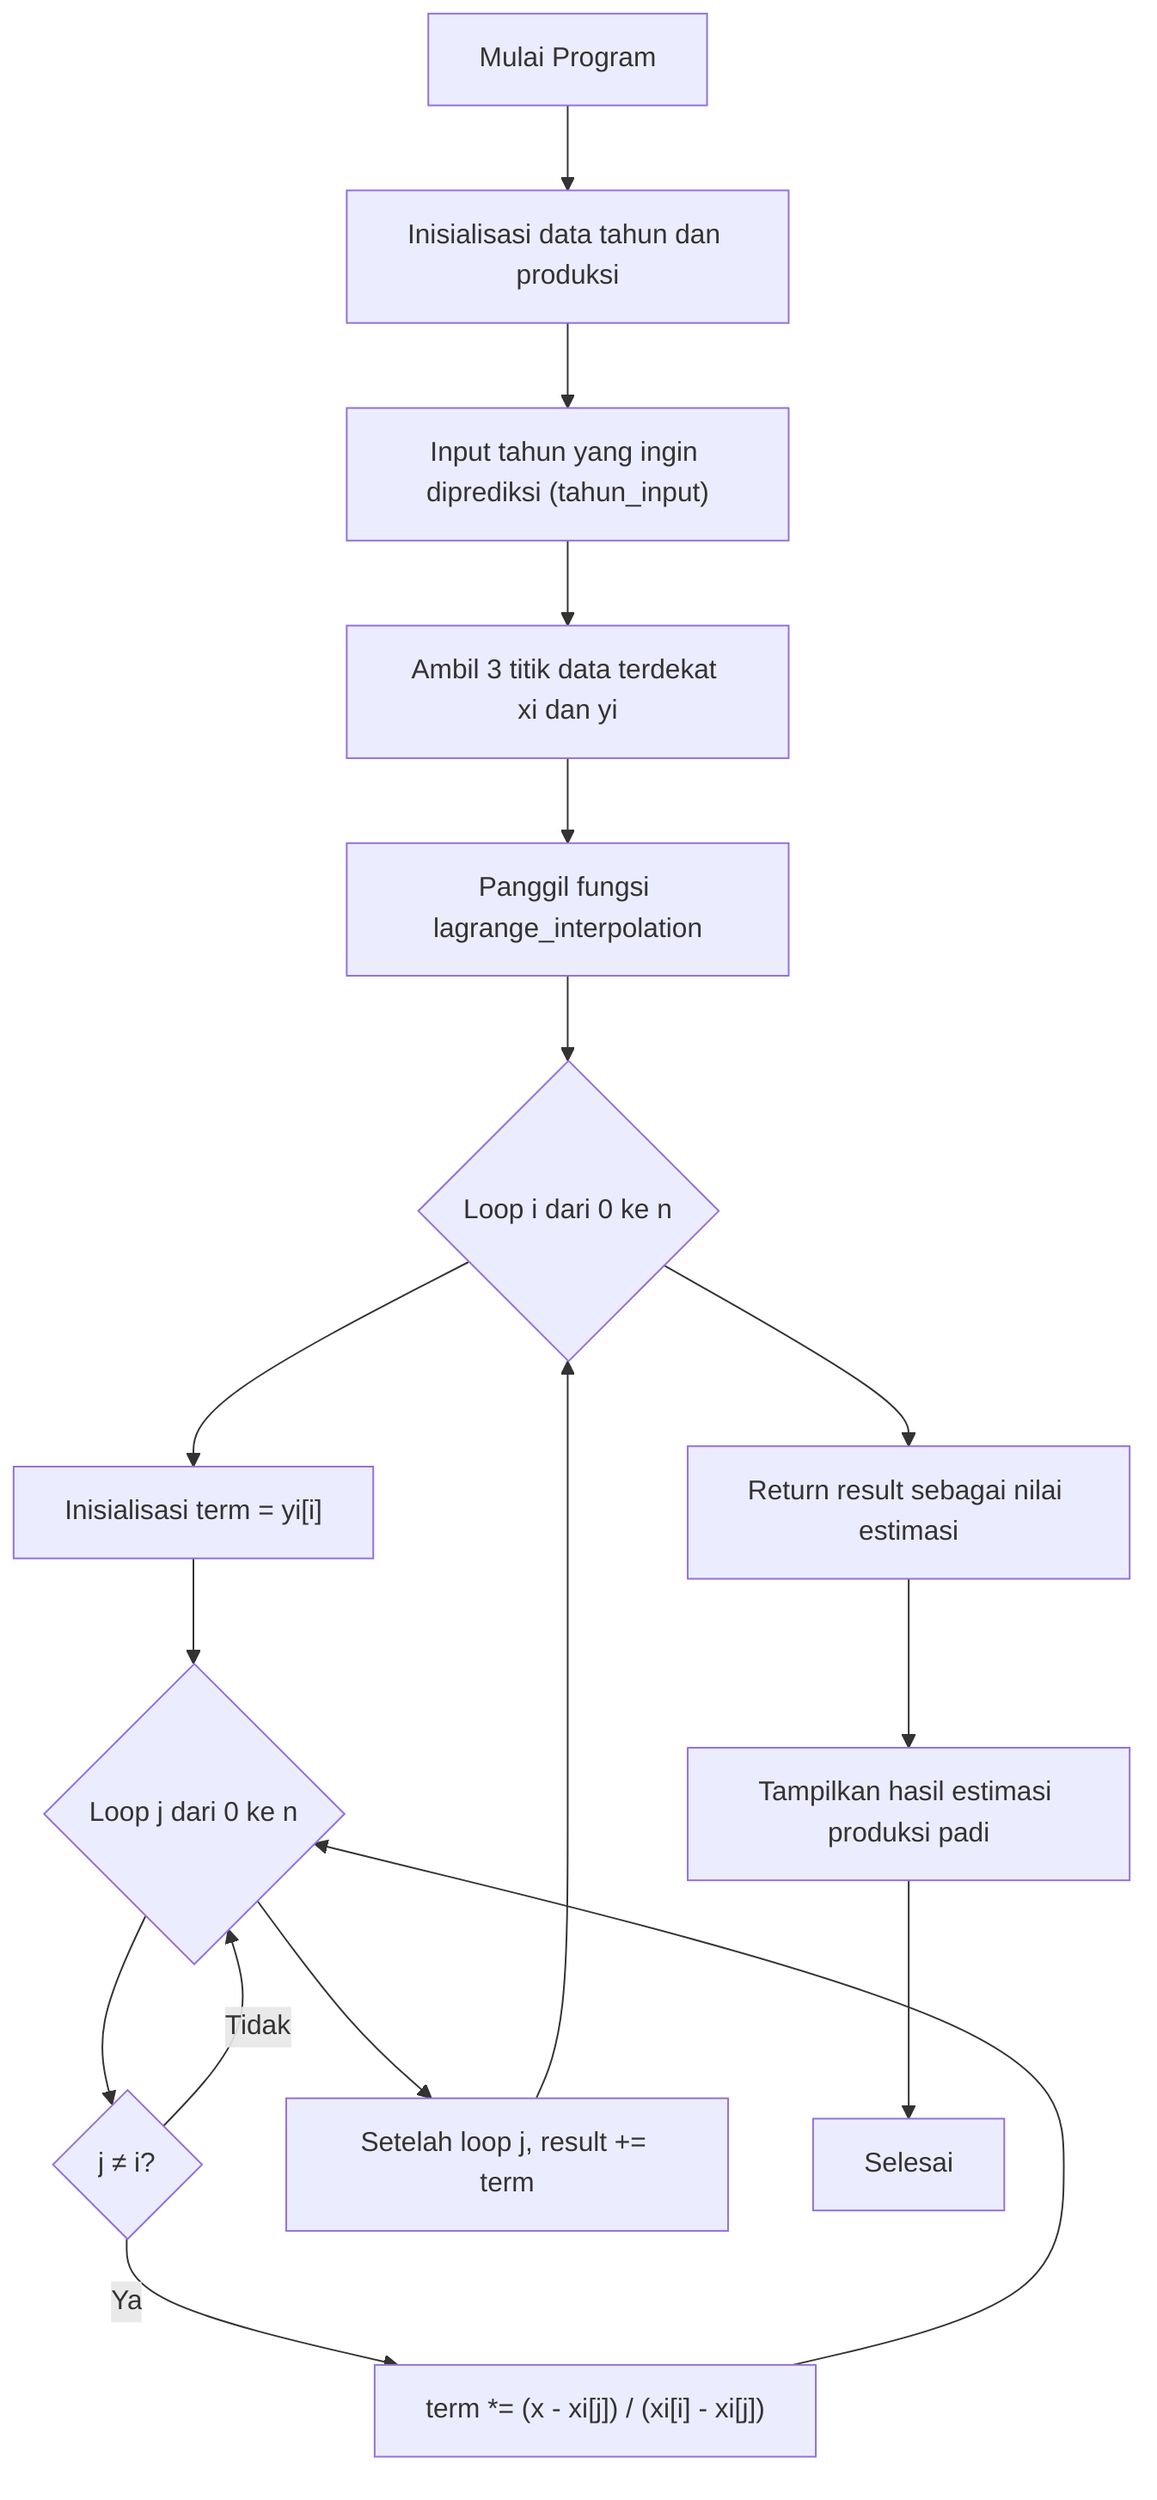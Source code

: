 flowchart TD
    A["Mulai Program"] --> B["Inisialisasi data tahun dan produksi"]
    B --> C["Input tahun yang ingin diprediksi (tahun_input)"]
    C --> D["Ambil 3 titik data terdekat xi dan yi"]
    D --> E["Panggil fungsi lagrange_interpolation"]
    E --> F{Loop i dari 0 ke n}
    F --> G["Inisialisasi term = yi[i]"]
    G --> H{Loop j dari 0 ke n}
    H --> I{j ≠ i?}
    I -- Ya --> J["term *= (x - xi[j]) / (xi[i] - xi[j])"]
    J --> H
    I -- Tidak --> H
    H --> K["Setelah loop j, result += term"]
    K --> F
    F --> L["Return result sebagai nilai estimasi"]
    L --> M["Tampilkan hasil estimasi produksi padi"]
    M --> N["Selesai"]